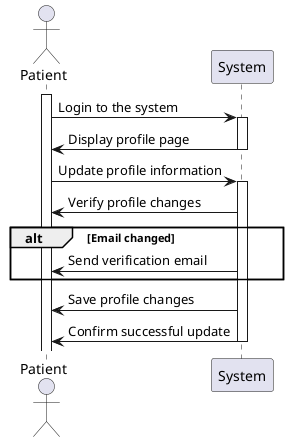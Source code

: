@startuml name system sequence diagram us 5.1.4
actor Patient as User
participant System
activate User
User -> System : Login to the system
activate System
System -> User : Display profile page
deactivate System
User -> System : Update profile information
activate System
System -> User : Verify profile changes
alt Email changed
    System -> User : Send verification email
end
System -> User : Save profile changes
System -> User : Confirm successful update
deactivate System
@enduml

